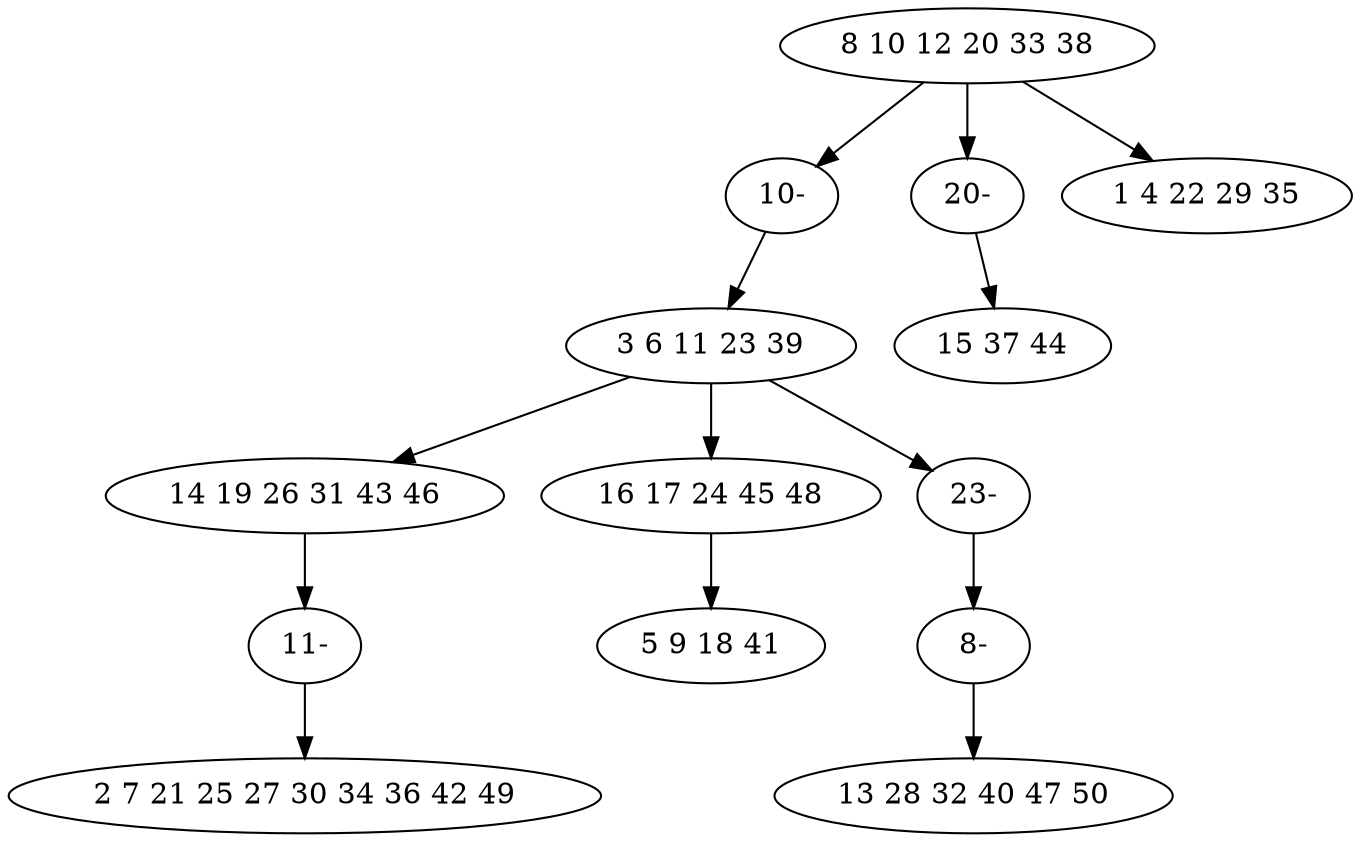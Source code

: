 digraph true_tree {
	"0" -> "10"
	"0" -> "11"
	"0" -> "3"
	"1" -> "4"
	"4" -> "9"
	"1" -> "6"
	"6" -> "7"
	"1" -> "12"
	"9" -> "5"
	"10" -> "1"
	"11" -> "2"
	"12" -> "13"
	"13" -> "8"
	"0" [label="8 10 12 20 33 38"];
	"1" [label="3 6 11 23 39"];
	"2" [label="15 37 44"];
	"3" [label="1 4 22 29 35"];
	"4" [label="14 19 26 31 43 46"];
	"5" [label="2 7 21 25 27 30 34 36 42 49"];
	"6" [label="16 17 24 45 48"];
	"7" [label="5 9 18 41"];
	"8" [label="13 28 32 40 47 50"];
	"9" [label="11-"];
	"10" [label="10-"];
	"11" [label="20-"];
	"12" [label="23-"];
	"13" [label="8-"];
}
